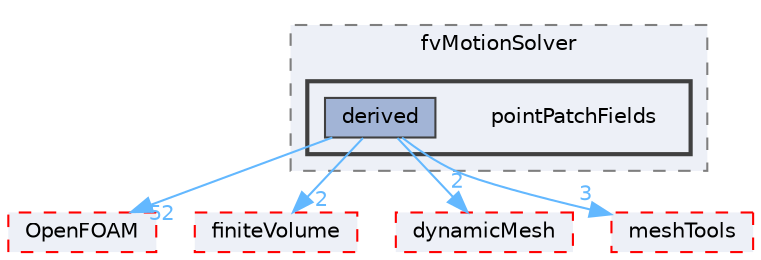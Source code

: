 digraph "src/fvMotionSolver/pointPatchFields"
{
 // LATEX_PDF_SIZE
  bgcolor="transparent";
  edge [fontname=Helvetica,fontsize=10,labelfontname=Helvetica,labelfontsize=10];
  node [fontname=Helvetica,fontsize=10,shape=box,height=0.2,width=0.4];
  compound=true
  subgraph clusterdir_f7091aeabaea36e4bb5fe5aa28ecbeff {
    graph [ bgcolor="#edf0f7", pencolor="grey50", label="fvMotionSolver", fontname=Helvetica,fontsize=10 style="filled,dashed", URL="dir_f7091aeabaea36e4bb5fe5aa28ecbeff.html",tooltip=""]
  subgraph clusterdir_04dc98a79837e8a8cdeb4bd5e586912c {
    graph [ bgcolor="#edf0f7", pencolor="grey25", label="", fontname=Helvetica,fontsize=10 style="filled,bold", URL="dir_04dc98a79837e8a8cdeb4bd5e586912c.html",tooltip=""]
    dir_04dc98a79837e8a8cdeb4bd5e586912c [shape=plaintext, label="pointPatchFields"];
  dir_afe439a792340c5c5371397d2612bb80 [label="derived", fillcolor="#a2b4d6", color="grey25", style="filled", URL="dir_afe439a792340c5c5371397d2612bb80.html",tooltip=""];
  }
  }
  dir_c5473ff19b20e6ec4dfe5c310b3778a8 [label="OpenFOAM", fillcolor="#edf0f7", color="red", style="filled,dashed", URL="dir_c5473ff19b20e6ec4dfe5c310b3778a8.html",tooltip=""];
  dir_9bd15774b555cf7259a6fa18f99fe99b [label="finiteVolume", fillcolor="#edf0f7", color="red", style="filled,dashed", URL="dir_9bd15774b555cf7259a6fa18f99fe99b.html",tooltip=""];
  dir_63742796c427c97a292c80f7db71da36 [label="dynamicMesh", fillcolor="#edf0f7", color="red", style="filled,dashed", URL="dir_63742796c427c97a292c80f7db71da36.html",tooltip=""];
  dir_ae30ad0bef50cf391b24c614251bb9fd [label="meshTools", fillcolor="#edf0f7", color="red", style="filled,dashed", URL="dir_ae30ad0bef50cf391b24c614251bb9fd.html",tooltip=""];
  dir_afe439a792340c5c5371397d2612bb80->dir_c5473ff19b20e6ec4dfe5c310b3778a8 [headlabel="52", labeldistance=1.5 headhref="dir_000855_002695.html" href="dir_000855_002695.html" color="steelblue1" fontcolor="steelblue1"];
  dir_afe439a792340c5c5371397d2612bb80->dir_9bd15774b555cf7259a6fa18f99fe99b [headlabel="2", labeldistance=1.5 headhref="dir_000855_001387.html" href="dir_000855_001387.html" color="steelblue1" fontcolor="steelblue1"];
  dir_afe439a792340c5c5371397d2612bb80->dir_63742796c427c97a292c80f7db71da36 [headlabel="2", labeldistance=1.5 headhref="dir_000855_001086.html" href="dir_000855_001086.html" color="steelblue1" fontcolor="steelblue1"];
  dir_afe439a792340c5c5371397d2612bb80->dir_ae30ad0bef50cf391b24c614251bb9fd [headlabel="3", labeldistance=1.5 headhref="dir_000855_002382.html" href="dir_000855_002382.html" color="steelblue1" fontcolor="steelblue1"];
}
